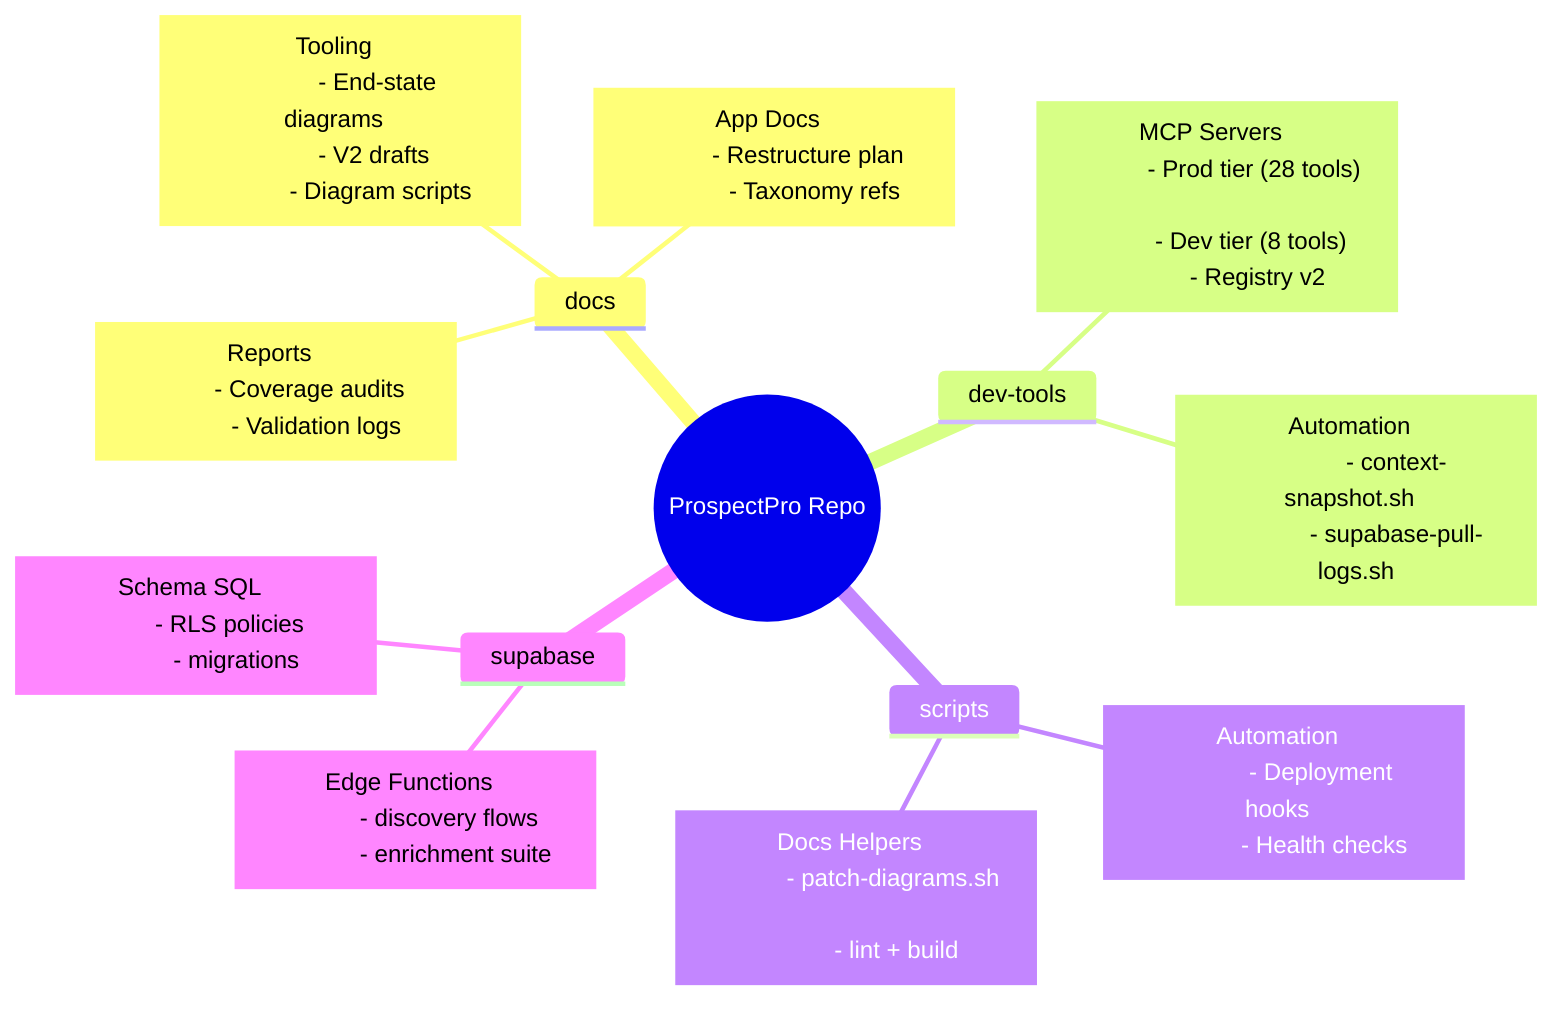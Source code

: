 mindmap
    root((ProspectPro Repo))
        docs
            tooling["`Tooling  
            - End-state diagrams  
            - V2 drafts  
            - Diagram scripts`"]
            app["`App Docs  
            - Restructure plan  
            - Taxonomy refs`"]
            reports["`Reports  
            - Coverage audits  
            - Validation logs`"]
        dev-tools
            mcp-servers["`MCP Servers  
            - Prod tier (28 tools)  
            - Dev tier (8 tools)  
            - Registry v2`"]
            scripts["`Automation  
            - context-snapshot.sh  
            - supabase-pull-logs.sh`"]
        scripts
            automation["`Automation  
            - Deployment hooks  
            - Health checks`"]
            docs["`Docs Helpers  
            - patch-diagrams.sh  
            - lint + build`"]
        supabase
            functions["`Edge Functions  
            - discovery flows  
            - enrichment suite`"]
            schema-sql["`Schema SQL  
            - RLS policies  
            - migrations`"]